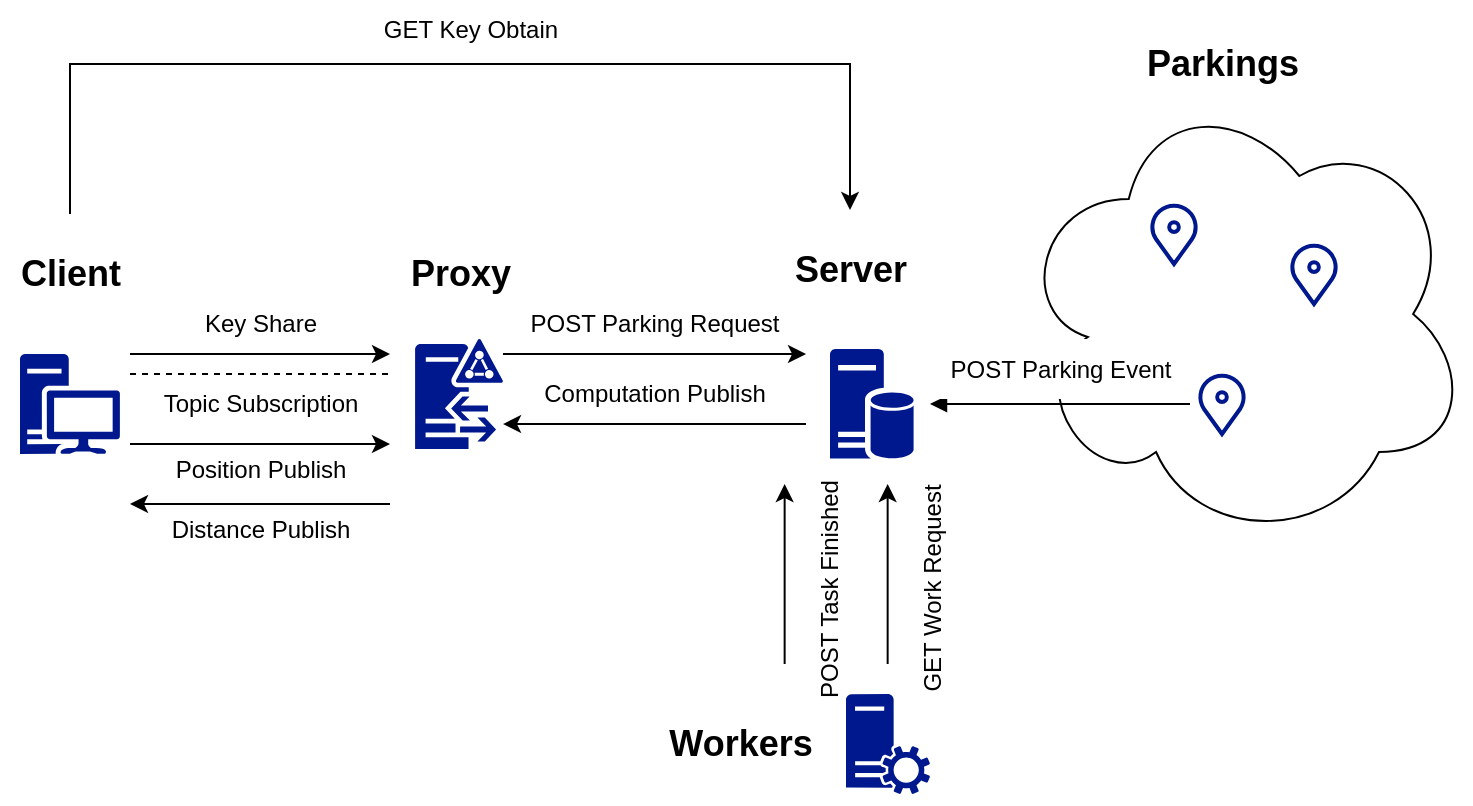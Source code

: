<mxfile version="27.1.4">
  <diagram name="Page-1" id="tL0EpzMPCiaH0TBD6QNw">
    <mxGraphModel dx="881" dy="511" grid="1" gridSize="10" guides="1" tooltips="1" connect="1" arrows="1" fold="1" page="1" pageScale="1" pageWidth="850" pageHeight="1100" math="0" shadow="0">
      <root>
        <mxCell id="0" />
        <mxCell id="1" parent="0" />
        <mxCell id="9BL0vlbrnJeQ3a65S5Mm-3" value="" style="ellipse;shape=cloud;whiteSpace=wrap;html=1;" vertex="1" parent="1">
          <mxGeometry x="582.5" y="170" width="227.5" height="230" as="geometry" />
        </mxCell>
        <mxCell id="9BL0vlbrnJeQ3a65S5Mm-7" style="edgeStyle=orthogonalEdgeStyle;rounded=0;orthogonalLoop=1;jettySize=auto;html=1;endArrow=none;startFill=0;dashed=1;" edge="1" parent="1">
          <mxGeometry relative="1" as="geometry">
            <mxPoint x="270" y="315" as="targetPoint" />
            <mxPoint x="140" y="315" as="sourcePoint" />
          </mxGeometry>
        </mxCell>
        <mxCell id="YgEAm29q99Pr3n_9_nYM-4" value="" style="sketch=0;aspect=fixed;pointerEvents=1;shadow=0;dashed=0;html=1;strokeColor=none;labelPosition=center;verticalLabelPosition=bottom;verticalAlign=top;align=center;fillColor=#00188D;shape=mxgraph.mscae.enterprise.workstation_client" parent="1" vertex="1">
          <mxGeometry x="85" y="305" width="50" height="50" as="geometry" />
        </mxCell>
        <mxCell id="YgEAm29q99Pr3n_9_nYM-6" value="" style="sketch=0;aspect=fixed;pointerEvents=1;shadow=0;dashed=0;html=1;strokeColor=none;labelPosition=center;verticalLabelPosition=bottom;verticalAlign=top;align=center;fillColor=#00188D;shape=mxgraph.mscae.enterprise.database_server" parent="1" vertex="1">
          <mxGeometry x="490" y="302.5" width="41.8" height="55" as="geometry" />
        </mxCell>
        <mxCell id="YgEAm29q99Pr3n_9_nYM-9" value="" style="html=1;verticalLabelPosition=bottom;align=center;labelBackgroundColor=#ffffff;verticalAlign=top;strokeWidth=2;strokeColor=#00188D;shadow=0;dashed=0;shape=mxgraph.ios7.icons.location;" parent="1" vertex="1">
          <mxGeometry x="650" y="230" width="24" height="30" as="geometry" />
        </mxCell>
        <mxCell id="YgEAm29q99Pr3n_9_nYM-10" value="" style="html=1;verticalLabelPosition=bottom;align=center;labelBackgroundColor=#ffffff;verticalAlign=top;strokeWidth=2;strokeColor=#00188D;shadow=0;dashed=0;shape=mxgraph.ios7.icons.location;" parent="1" vertex="1">
          <mxGeometry x="674" y="315" width="24" height="30" as="geometry" />
        </mxCell>
        <mxCell id="YgEAm29q99Pr3n_9_nYM-12" value="" style="sketch=0;aspect=fixed;pointerEvents=1;shadow=0;dashed=0;html=1;strokeColor=none;labelPosition=center;verticalLabelPosition=bottom;verticalAlign=top;align=center;fillColor=#00188D;shape=mxgraph.mscae.enterprise.d" parent="1" vertex="1">
          <mxGeometry x="282.5" y="297.5" width="44" height="55" as="geometry" />
        </mxCell>
        <mxCell id="YgEAm29q99Pr3n_9_nYM-14" style="rounded=0;orthogonalLoop=1;jettySize=auto;html=1;jumpStyle=none;endArrow=none;startFill=1;flowAnimation=0;startArrow=classic;" parent="1" edge="1">
          <mxGeometry relative="1" as="geometry">
            <mxPoint x="270" y="305" as="sourcePoint" />
            <mxPoint x="140" y="305" as="targetPoint" />
            <Array as="points">
              <mxPoint x="210" y="305" />
            </Array>
          </mxGeometry>
        </mxCell>
        <mxCell id="YgEAm29q99Pr3n_9_nYM-16" style="rounded=0;orthogonalLoop=1;jettySize=auto;html=1;entryX=1.045;entryY=0.573;entryDx=0;entryDy=0;entryPerimeter=0;jumpStyle=none;endArrow=none;startFill=1;endFill=1;startArrow=classic;" parent="1" edge="1">
          <mxGeometry relative="1" as="geometry">
            <mxPoint x="478.02" y="305" as="sourcePoint" />
            <mxPoint x="326.5" y="305.015" as="targetPoint" />
          </mxGeometry>
        </mxCell>
        <mxCell id="YgEAm29q99Pr3n_9_nYM-18" style="rounded=0;orthogonalLoop=1;jettySize=auto;html=1;jumpStyle=none;endArrow=block;startFill=0;endFill=1;" parent="1" edge="1">
          <mxGeometry relative="1" as="geometry">
            <mxPoint x="670" y="330" as="sourcePoint" />
            <mxPoint x="540" y="330" as="targetPoint" />
          </mxGeometry>
        </mxCell>
        <mxCell id="YgEAm29q99Pr3n_9_nYM-20" value="&lt;h2&gt;Parkings&lt;/h2&gt;" style="text;html=1;align=center;verticalAlign=middle;resizable=0;points=[];autosize=1;strokeColor=none;fillColor=none;" parent="1" vertex="1">
          <mxGeometry x="636" y="130" width="100" height="60" as="geometry" />
        </mxCell>
        <mxCell id="YgEAm29q99Pr3n_9_nYM-23" value="&lt;h2&gt;Server&lt;/h2&gt;" style="text;html=1;align=center;verticalAlign=middle;resizable=0;points=[];autosize=1;strokeColor=none;fillColor=none;" parent="1" vertex="1">
          <mxGeometry x="460" y="233" width="80" height="60" as="geometry" />
        </mxCell>
        <mxCell id="9BL0vlbrnJeQ3a65S5Mm-4" style="edgeStyle=orthogonalEdgeStyle;rounded=0;orthogonalLoop=1;jettySize=auto;html=1;" edge="1" parent="1" source="YgEAm29q99Pr3n_9_nYM-25" target="YgEAm29q99Pr3n_9_nYM-23">
          <mxGeometry relative="1" as="geometry">
            <Array as="points">
              <mxPoint x="110" y="160" />
              <mxPoint x="500" y="160" />
            </Array>
          </mxGeometry>
        </mxCell>
        <mxCell id="YgEAm29q99Pr3n_9_nYM-25" value="&lt;h2&gt;Client&lt;/h2&gt;" style="text;html=1;align=center;verticalAlign=middle;resizable=0;points=[];autosize=1;strokeColor=none;fillColor=none;" parent="1" vertex="1">
          <mxGeometry x="75" y="235" width="70" height="60" as="geometry" />
        </mxCell>
        <mxCell id="YgEAm29q99Pr3n_9_nYM-32" value="" style="sketch=0;pointerEvents=1;shadow=0;dashed=0;html=1;strokeColor=none;labelPosition=center;verticalLabelPosition=bottom;verticalAlign=top;align=center;fillColor=#00188D;shape=mxgraph.mscae.system_center.roles" parent="1" vertex="1">
          <mxGeometry x="498" y="475" width="42" height="50" as="geometry" />
        </mxCell>
        <mxCell id="YgEAm29q99Pr3n_9_nYM-33" style="rounded=0;orthogonalLoop=1;jettySize=auto;html=1;jumpStyle=none;endArrow=none;startFill=1;endFill=1;startArrow=classic;" parent="1" edge="1">
          <mxGeometry relative="1" as="geometry">
            <mxPoint x="518.82" y="370" as="sourcePoint" />
            <mxPoint x="518.82" y="460" as="targetPoint" />
          </mxGeometry>
        </mxCell>
        <mxCell id="YgEAm29q99Pr3n_9_nYM-36" value="&lt;h2&gt;Workers&lt;/h2&gt;" style="text;html=1;align=center;verticalAlign=middle;resizable=0;points=[];autosize=1;strokeColor=none;fillColor=none;" parent="1" vertex="1">
          <mxGeometry x="400" y="470" width="90" height="60" as="geometry" />
        </mxCell>
        <mxCell id="9BL0vlbrnJeQ3a65S5Mm-1" value="&lt;h2&gt;Proxy&lt;/h2&gt;" style="text;html=1;align=center;verticalAlign=middle;resizable=0;points=[];autosize=1;strokeColor=none;fillColor=none;" vertex="1" parent="1">
          <mxGeometry x="269.5" y="235" width="70" height="60" as="geometry" />
        </mxCell>
        <mxCell id="9BL0vlbrnJeQ3a65S5Mm-2" value="&lt;div&gt;Key Share&lt;/div&gt;" style="text;html=1;align=center;verticalAlign=middle;resizable=0;points=[];autosize=1;strokeColor=none;fillColor=none;" vertex="1" parent="1">
          <mxGeometry x="165" y="275" width="80" height="30" as="geometry" />
        </mxCell>
        <mxCell id="9BL0vlbrnJeQ3a65S5Mm-6" value="GET Key Obtain" style="text;html=1;align=center;verticalAlign=middle;resizable=0;points=[];autosize=1;strokeColor=none;fillColor=none;" vertex="1" parent="1">
          <mxGeometry x="255" y="128" width="110" height="30" as="geometry" />
        </mxCell>
        <mxCell id="9BL0vlbrnJeQ3a65S5Mm-8" value="Topic Subscription" style="text;html=1;align=center;verticalAlign=middle;resizable=0;points=[];autosize=1;strokeColor=none;fillColor=none;" vertex="1" parent="1">
          <mxGeometry x="145" y="315" width="120" height="30" as="geometry" />
        </mxCell>
        <mxCell id="9BL0vlbrnJeQ3a65S5Mm-9" value="&lt;div&gt;Position Publish&lt;/div&gt;" style="text;html=1;align=center;verticalAlign=middle;resizable=0;points=[];autosize=1;strokeColor=none;fillColor=none;" vertex="1" parent="1">
          <mxGeometry x="150" y="348" width="110" height="30" as="geometry" />
        </mxCell>
        <mxCell id="9BL0vlbrnJeQ3a65S5Mm-10" style="rounded=0;orthogonalLoop=1;jettySize=auto;html=1;jumpStyle=none;endArrow=none;startFill=1;flowAnimation=0;startArrow=classic;" edge="1" parent="1">
          <mxGeometry relative="1" as="geometry">
            <mxPoint x="270" y="350" as="sourcePoint" />
            <mxPoint x="140" y="350" as="targetPoint" />
            <Array as="points">
              <mxPoint x="210" y="350" />
            </Array>
          </mxGeometry>
        </mxCell>
        <mxCell id="9BL0vlbrnJeQ3a65S5Mm-11" style="rounded=0;orthogonalLoop=1;jettySize=auto;html=1;jumpStyle=none;endArrow=classic;startFill=0;flowAnimation=0;startArrow=none;endFill=1;" edge="1" parent="1">
          <mxGeometry relative="1" as="geometry">
            <mxPoint x="270" y="380" as="sourcePoint" />
            <mxPoint x="140" y="380" as="targetPoint" />
            <Array as="points">
              <mxPoint x="210" y="380" />
            </Array>
          </mxGeometry>
        </mxCell>
        <mxCell id="9BL0vlbrnJeQ3a65S5Mm-12" value="Distance Publish" style="text;html=1;align=center;verticalAlign=middle;resizable=0;points=[];autosize=1;strokeColor=none;fillColor=none;" vertex="1" parent="1">
          <mxGeometry x="150" y="378" width="110" height="30" as="geometry" />
        </mxCell>
        <mxCell id="9BL0vlbrnJeQ3a65S5Mm-14" value="POST Parking Request" style="text;html=1;align=center;verticalAlign=middle;resizable=0;points=[];autosize=1;strokeColor=none;fillColor=none;" vertex="1" parent="1">
          <mxGeometry x="326.5" y="275" width="150" height="30" as="geometry" />
        </mxCell>
        <mxCell id="9BL0vlbrnJeQ3a65S5Mm-15" value="GET Work Request" style="text;html=1;align=center;verticalAlign=middle;resizable=0;points=[];autosize=1;strokeColor=none;fillColor=none;rotation=-90;" vertex="1" parent="1">
          <mxGeometry x="476.5" y="408" width="130" height="30" as="geometry" />
        </mxCell>
        <mxCell id="9BL0vlbrnJeQ3a65S5Mm-16" style="rounded=0;orthogonalLoop=1;jettySize=auto;html=1;jumpStyle=none;endArrow=none;startFill=1;endFill=1;startArrow=classic;" edge="1" parent="1">
          <mxGeometry relative="1" as="geometry">
            <mxPoint x="467.32" y="370" as="sourcePoint" />
            <mxPoint x="467.32" y="460" as="targetPoint" />
          </mxGeometry>
        </mxCell>
        <mxCell id="9BL0vlbrnJeQ3a65S5Mm-17" value="POST Task Finished" style="text;html=1;align=center;verticalAlign=middle;resizable=0;points=[];autosize=1;strokeColor=none;fillColor=none;rotation=-90;" vertex="1" parent="1">
          <mxGeometry x="425.0" y="408" width="130" height="30" as="geometry" />
        </mxCell>
        <mxCell id="9BL0vlbrnJeQ3a65S5Mm-18" value="Computation Publish" style="text;html=1;align=center;verticalAlign=middle;resizable=0;points=[];autosize=1;strokeColor=none;fillColor=none;" vertex="1" parent="1">
          <mxGeometry x="336.5" y="310" width="130" height="30" as="geometry" />
        </mxCell>
        <mxCell id="9BL0vlbrnJeQ3a65S5Mm-19" style="rounded=0;orthogonalLoop=1;jettySize=auto;html=1;entryX=1.045;entryY=0.573;entryDx=0;entryDy=0;entryPerimeter=0;jumpStyle=none;endArrow=classic;startFill=0;endFill=1;startArrow=none;" edge="1" parent="1">
          <mxGeometry relative="1" as="geometry">
            <mxPoint x="478.02" y="340" as="sourcePoint" />
            <mxPoint x="326.5" y="340.015" as="targetPoint" />
          </mxGeometry>
        </mxCell>
        <mxCell id="9BL0vlbrnJeQ3a65S5Mm-20" value="" style="html=1;verticalLabelPosition=bottom;align=center;labelBackgroundColor=#ffffff;verticalAlign=top;strokeWidth=2;strokeColor=#00188D;shadow=0;dashed=0;shape=mxgraph.ios7.icons.location;" vertex="1" parent="1">
          <mxGeometry x="720" y="250" width="24" height="30" as="geometry" />
        </mxCell>
        <mxCell id="9BL0vlbrnJeQ3a65S5Mm-21" value="POST Parking Event" style="text;html=1;align=center;verticalAlign=middle;resizable=0;points=[];autosize=1;strokeColor=none;fillColor=default;glass=0;shadow=0;fillStyle=auto;" vertex="1" parent="1">
          <mxGeometry x="540" y="297.5" width="130" height="30" as="geometry" />
        </mxCell>
      </root>
    </mxGraphModel>
  </diagram>
</mxfile>
